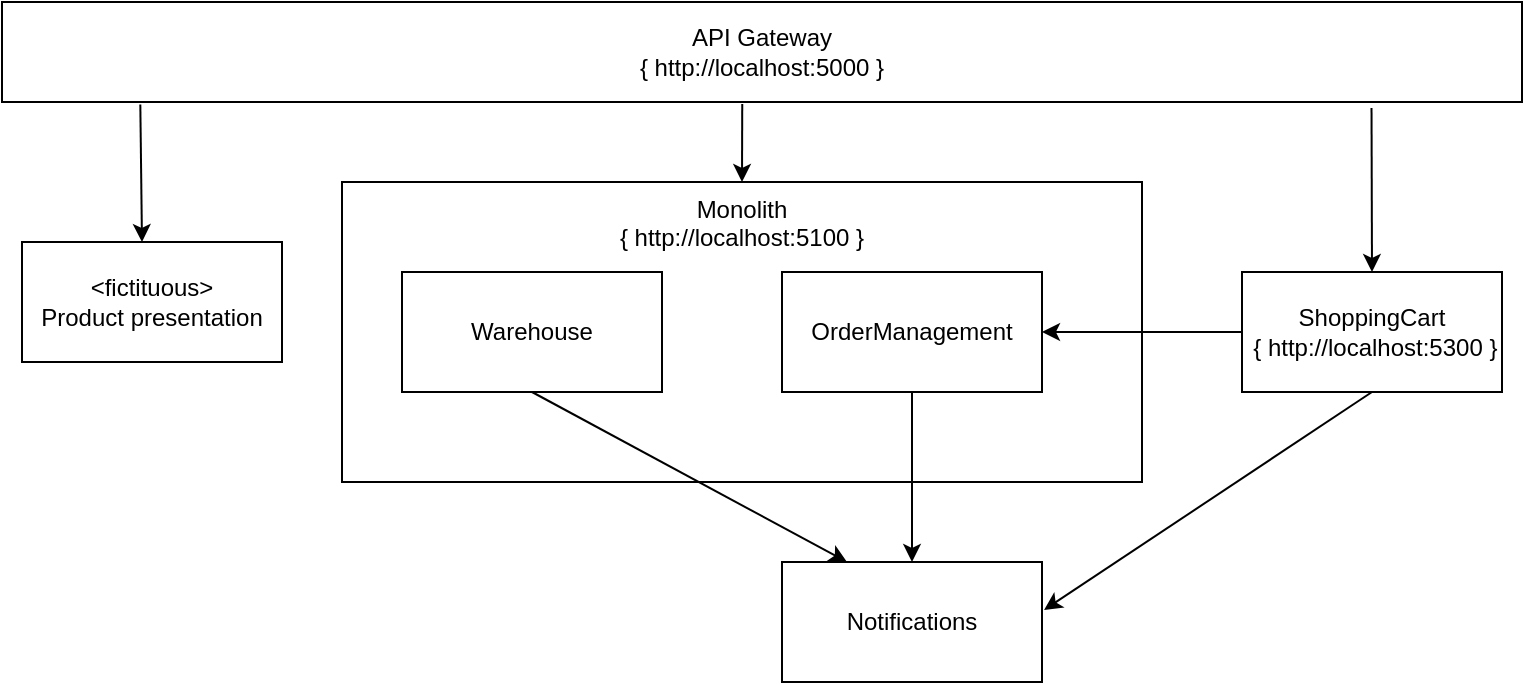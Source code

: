 <mxfile version="20.8.20" type="device"><diagram name="Page-1" id="xBMetIno1So2BWh2cpfj"><mxGraphModel dx="1434" dy="756" grid="1" gridSize="10" guides="1" tooltips="1" connect="1" arrows="1" fold="1" page="1" pageScale="1" pageWidth="850" pageHeight="1100" math="0" shadow="0"><root><mxCell id="0"/><mxCell id="1" parent="0"/><mxCell id="3W8isQg5F3J6QyrHyrGW-1" value="Monolith&lt;br&gt;{ http://localhost:5100 }" style="rounded=0;whiteSpace=wrap;html=1;align=center;verticalAlign=top;" vertex="1" parent="1"><mxGeometry x="210" y="160" width="400" height="150" as="geometry"/></mxCell><mxCell id="3W8isQg5F3J6QyrHyrGW-2" value="Notifications" style="rounded=0;whiteSpace=wrap;html=1;align=center;" vertex="1" parent="1"><mxGeometry x="430" y="350" width="130" height="60" as="geometry"/></mxCell><mxCell id="3W8isQg5F3J6QyrHyrGW-3" value="Warehouse" style="rounded=0;whiteSpace=wrap;html=1;align=center;" vertex="1" parent="1"><mxGeometry x="240" y="205" width="130" height="60" as="geometry"/></mxCell><mxCell id="3W8isQg5F3J6QyrHyrGW-4" value="ShoppingCart&lt;br&gt;&amp;nbsp;{ http://localhost:5300 }" style="rounded=0;whiteSpace=wrap;html=1;align=center;" vertex="1" parent="1"><mxGeometry x="660" y="205" width="130" height="60" as="geometry"/></mxCell><mxCell id="3W8isQg5F3J6QyrHyrGW-5" value="" style="endArrow=classic;html=1;rounded=0;exitX=0.5;exitY=1;exitDx=0;exitDy=0;entryX=1.008;entryY=0.4;entryDx=0;entryDy=0;entryPerimeter=0;" edge="1" parent="1" source="3W8isQg5F3J6QyrHyrGW-4" target="3W8isQg5F3J6QyrHyrGW-2"><mxGeometry width="50" height="50" relative="1" as="geometry"><mxPoint x="590" y="500" as="sourcePoint"/><mxPoint x="570" y="380" as="targetPoint"/></mxGeometry></mxCell><mxCell id="3W8isQg5F3J6QyrHyrGW-6" value="" style="endArrow=classic;html=1;rounded=0;exitX=0.5;exitY=1;exitDx=0;exitDy=0;entryX=0.25;entryY=0;entryDx=0;entryDy=0;" edge="1" parent="1" source="3W8isQg5F3J6QyrHyrGW-3" target="3W8isQg5F3J6QyrHyrGW-2"><mxGeometry width="50" height="50" relative="1" as="geometry"><mxPoint x="614" y="250" as="sourcePoint"/><mxPoint x="614" y="330" as="targetPoint"/></mxGeometry></mxCell><mxCell id="3W8isQg5F3J6QyrHyrGW-7" value="OrderManagement" style="rounded=0;whiteSpace=wrap;html=1;align=center;" vertex="1" parent="1"><mxGeometry x="430" y="205" width="130" height="60" as="geometry"/></mxCell><mxCell id="3W8isQg5F3J6QyrHyrGW-8" value="" style="endArrow=classic;html=1;rounded=0;exitX=0.5;exitY=1;exitDx=0;exitDy=0;" edge="1" parent="1" source="3W8isQg5F3J6QyrHyrGW-7" target="3W8isQg5F3J6QyrHyrGW-2"><mxGeometry width="50" height="50" relative="1" as="geometry"><mxPoint x="590" y="500" as="sourcePoint"/><mxPoint x="640" y="450" as="targetPoint"/></mxGeometry></mxCell><mxCell id="3W8isQg5F3J6QyrHyrGW-9" value="API Gateway&lt;br&gt;{ http://localhost:5000 }" style="rounded=0;whiteSpace=wrap;html=1;align=center;" vertex="1" parent="1"><mxGeometry x="40" y="70" width="760" height="50" as="geometry"/></mxCell><mxCell id="3W8isQg5F3J6QyrHyrGW-10" value="&amp;lt;fictituous&amp;gt;&lt;br&gt;Product presentation" style="rounded=0;whiteSpace=wrap;html=1;align=center;" vertex="1" parent="1"><mxGeometry x="50" y="190" width="130" height="60" as="geometry"/></mxCell><mxCell id="3W8isQg5F3J6QyrHyrGW-11" value="" style="endArrow=classic;html=1;rounded=0;entryX=0.5;entryY=0;entryDx=0;entryDy=0;exitX=0.487;exitY=1.02;exitDx=0;exitDy=0;exitPerimeter=0;" edge="1" parent="1" target="3W8isQg5F3J6QyrHyrGW-1" source="3W8isQg5F3J6QyrHyrGW-9"><mxGeometry width="50" height="50" relative="1" as="geometry"><mxPoint x="505" y="120" as="sourcePoint"/><mxPoint x="515" y="360" as="targetPoint"/></mxGeometry></mxCell><mxCell id="3W8isQg5F3J6QyrHyrGW-12" value="" style="endArrow=classic;html=1;rounded=0;entryX=0.5;entryY=0;entryDx=0;entryDy=0;exitX=0.091;exitY=1.025;exitDx=0;exitDy=0;exitPerimeter=0;" edge="1" parent="1" source="3W8isQg5F3J6QyrHyrGW-9"><mxGeometry width="50" height="50" relative="1" as="geometry"><mxPoint x="110" y="150" as="sourcePoint"/><mxPoint x="110" y="190" as="targetPoint"/></mxGeometry></mxCell><mxCell id="3W8isQg5F3J6QyrHyrGW-13" value="" style="endArrow=classic;html=1;rounded=0;exitX=0.901;exitY=1.06;exitDx=0;exitDy=0;entryX=0.5;entryY=0;entryDx=0;entryDy=0;exitPerimeter=0;" edge="1" parent="1" source="3W8isQg5F3J6QyrHyrGW-9" target="3W8isQg5F3J6QyrHyrGW-4"><mxGeometry width="50" height="50" relative="1" as="geometry"><mxPoint x="735" y="260" as="sourcePoint"/><mxPoint x="570" y="390" as="targetPoint"/></mxGeometry></mxCell><mxCell id="3W8isQg5F3J6QyrHyrGW-14" value="" style="endArrow=classic;html=1;rounded=0;exitX=0;exitY=0.5;exitDx=0;exitDy=0;entryX=1;entryY=0.5;entryDx=0;entryDy=0;" edge="1" parent="1" source="3W8isQg5F3J6QyrHyrGW-4" target="3W8isQg5F3J6QyrHyrGW-7"><mxGeometry width="50" height="50" relative="1" as="geometry"><mxPoint x="735" y="260" as="sourcePoint"/><mxPoint x="570" y="390" as="targetPoint"/></mxGeometry></mxCell></root></mxGraphModel></diagram></mxfile>
